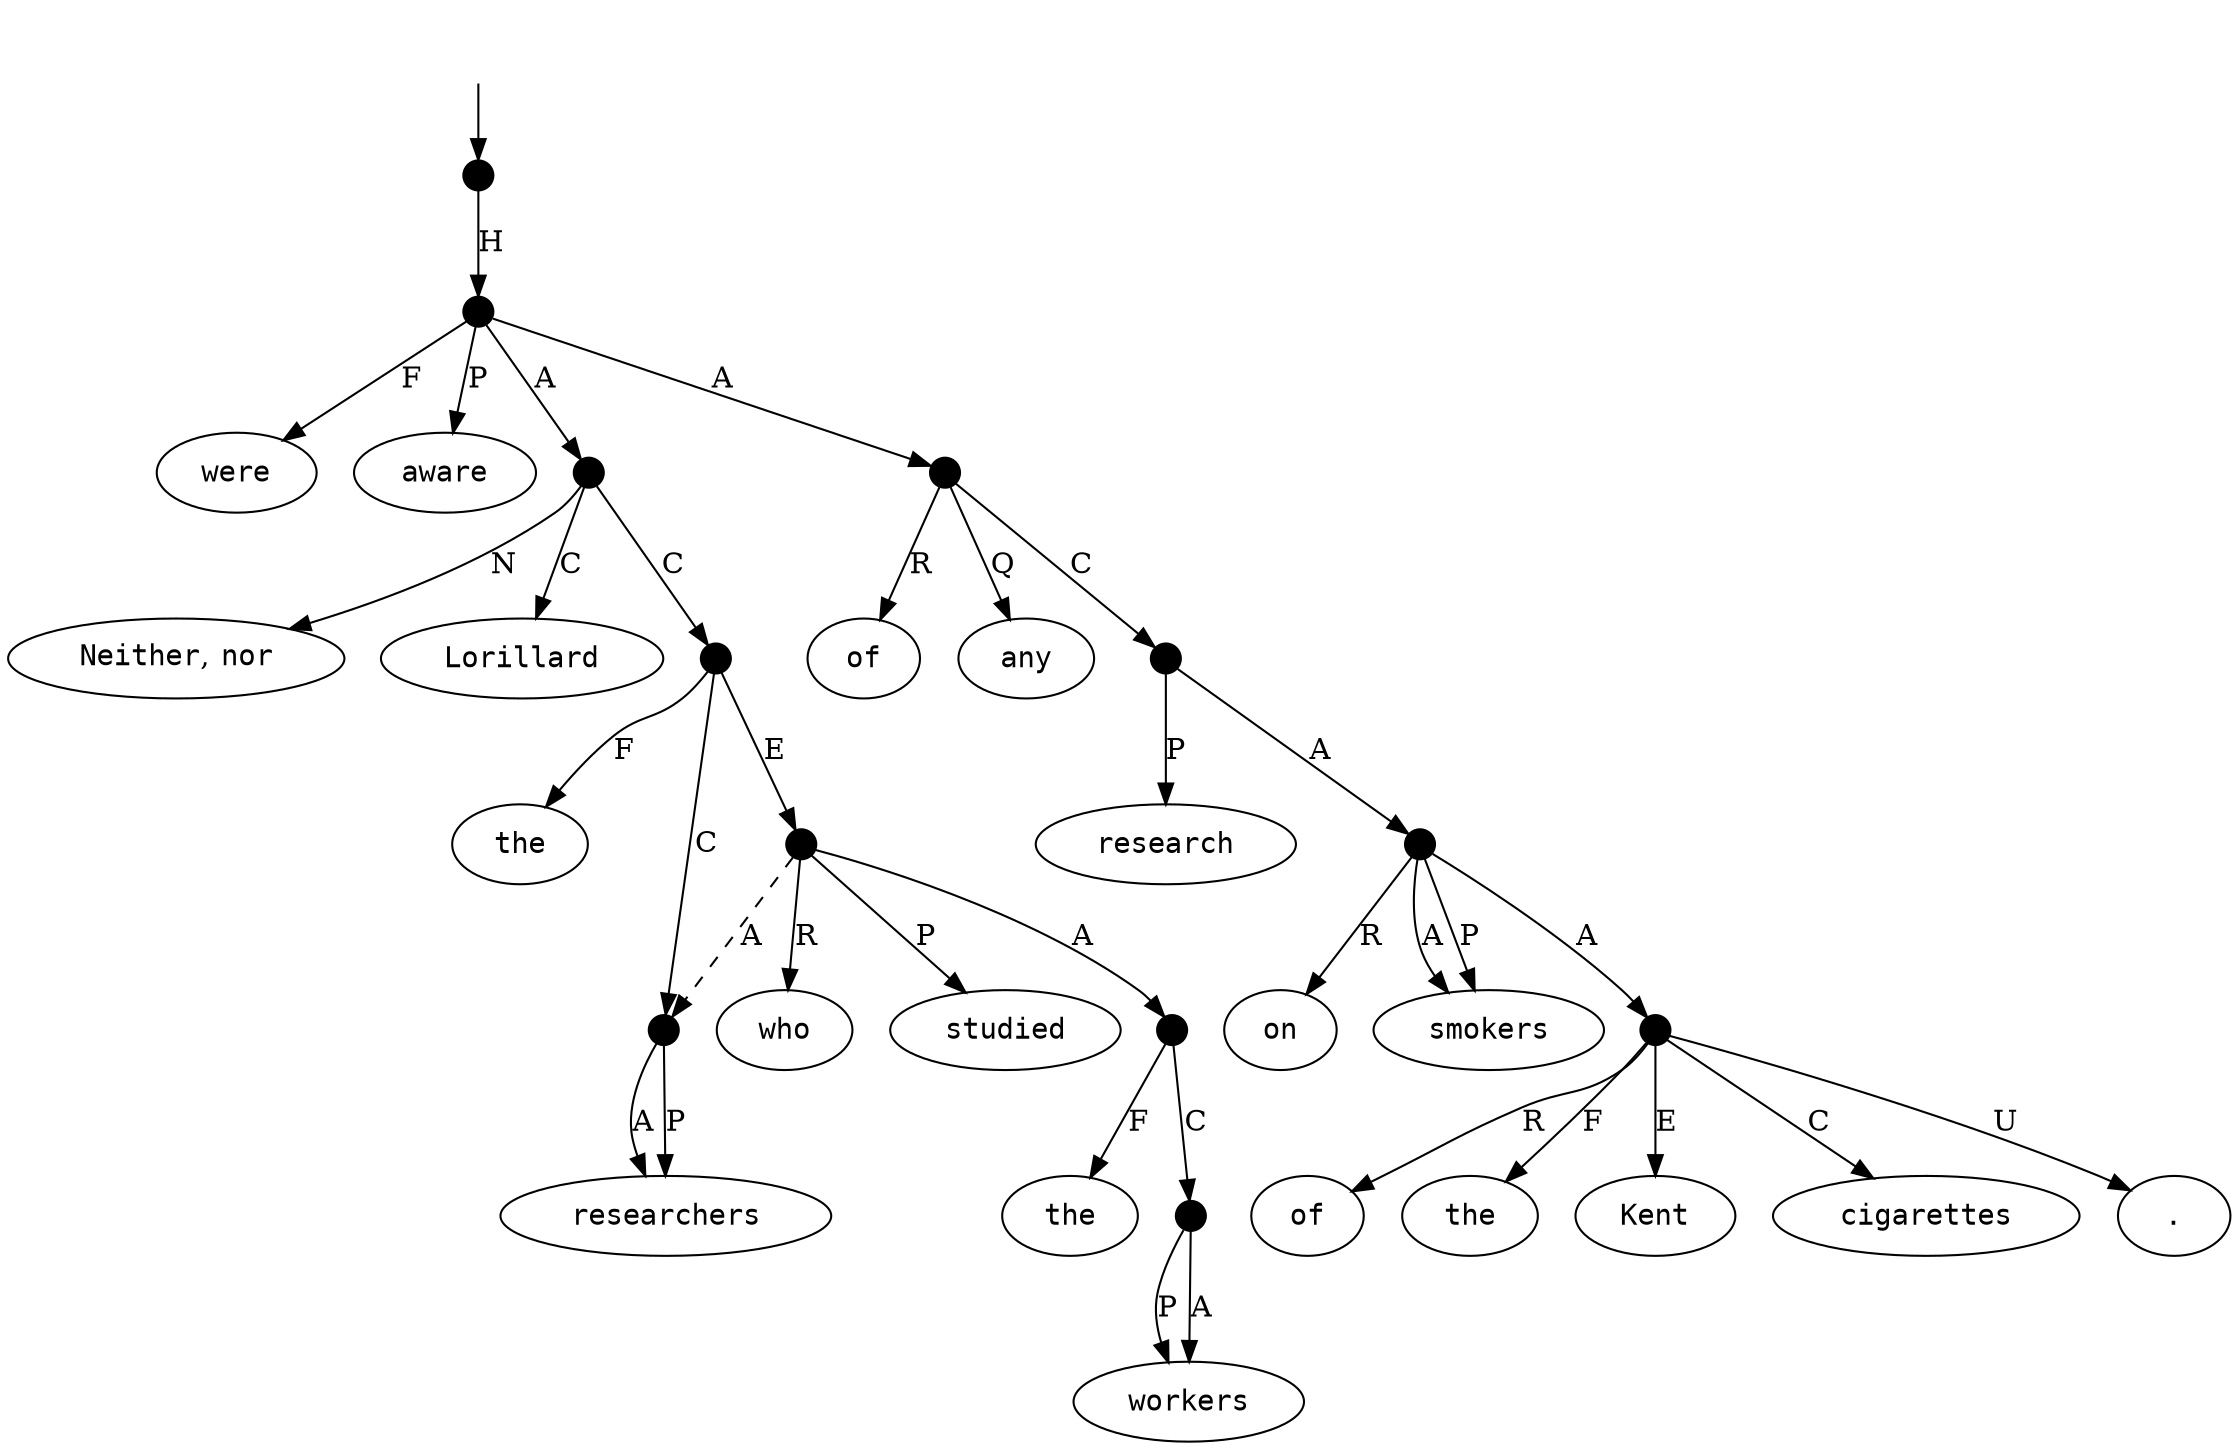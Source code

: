 digraph "20003008" {
  top [ style=invis ];
  top -> 21;
  0 [ label=<<table align="center" border="0" cellspacing="0"><tr><td colspan="2"><font face="Courier">Neither</font>,&nbsp;<font face="Courier">nor</font></td></tr></table>> ];
  1 [ label=<<table align="center" border="0" cellspacing="0"><tr><td colspan="2"><font face="Courier">Lorillard</font></td></tr></table>> ];
  2 [ label=<<table align="center" border="0" cellspacing="0"><tr><td colspan="2"><font face="Courier">the</font></td></tr></table>> ];
  3 [ label=<<table align="center" border="0" cellspacing="0"><tr><td colspan="2"><font face="Courier">researchers</font></td></tr></table>> ];
  4 [ label=<<table align="center" border="0" cellspacing="0"><tr><td colspan="2"><font face="Courier">who</font></td></tr></table>> ];
  5 [ label=<<table align="center" border="0" cellspacing="0"><tr><td colspan="2"><font face="Courier">studied</font></td></tr></table>> ];
  6 [ label=<<table align="center" border="0" cellspacing="0"><tr><td colspan="2"><font face="Courier">the</font></td></tr></table>> ];
  7 [ label=<<table align="center" border="0" cellspacing="0"><tr><td colspan="2"><font face="Courier">workers</font></td></tr></table>> ];
  8 [ label=<<table align="center" border="0" cellspacing="0"><tr><td colspan="2"><font face="Courier">were</font></td></tr></table>> ];
  9 [ label=<<table align="center" border="0" cellspacing="0"><tr><td colspan="2"><font face="Courier">aware</font></td></tr></table>> ];
  10 [ label=<<table align="center" border="0" cellspacing="0"><tr><td colspan="2"><font face="Courier">of</font></td></tr></table>> ];
  11 [ label=<<table align="center" border="0" cellspacing="0"><tr><td colspan="2"><font face="Courier">any</font></td></tr></table>> ];
  12 [ label=<<table align="center" border="0" cellspacing="0"><tr><td colspan="2"><font face="Courier">research</font></td></tr></table>> ];
  13 [ label=<<table align="center" border="0" cellspacing="0"><tr><td colspan="2"><font face="Courier">on</font></td></tr></table>> ];
  14 [ label=<<table align="center" border="0" cellspacing="0"><tr><td colspan="2"><font face="Courier">smokers</font></td></tr></table>> ];
  15 [ label=<<table align="center" border="0" cellspacing="0"><tr><td colspan="2"><font face="Courier">of</font></td></tr></table>> ];
  16 [ label=<<table align="center" border="0" cellspacing="0"><tr><td colspan="2"><font face="Courier">the</font></td></tr></table>> ];
  17 [ label=<<table align="center" border="0" cellspacing="0"><tr><td colspan="2"><font face="Courier">Kent</font></td></tr></table>> ];
  18 [ label=<<table align="center" border="0" cellspacing="0"><tr><td colspan="2"><font face="Courier">cigarettes</font></td></tr></table>> ];
  19 [ label=<<table align="center" border="0" cellspacing="0"><tr><td colspan="2"><font face="Courier">.</font></td></tr></table>> ];
  20 [ shape=point, width=0.2 ];
  21 [ shape=point, width=0.2 ];
  22 [ shape=point, width=0.2 ];
  23 [ shape=point, width=0.2 ];
  24 [ shape=point, width=0.2 ];
  25 [ shape=point, width=0.2 ];
  26 [ shape=point, width=0.2 ];
  27 [ shape=point, width=0.2 ];
  28 [ shape=point, width=0.2 ];
  29 [ shape=point, width=0.2 ];
  30 [ shape=point, width=0.2 ];
  31 [ shape=point, width=0.2 ];
  31 -> 16 [ label="F" ];
  26 -> 27 [ label="C" ];
  28 -> 29 [ label="C" ];
  22 -> 9 [ label="P" ];
  27 -> 7 [ label="P" ];
  25 -> 24 [ label="A", style=dashed ];
  20 -> 1 [ label="C" ];
  30 -> 31 [ label="A" ];
  23 -> 25 [ label="E" ];
  30 -> 14 [ label="A" ];
  24 -> 3 [ label="A" ];
  31 -> 15 [ label="R" ];
  31 -> 17 [ label="E" ];
  25 -> 26 [ label="A" ];
  29 -> 12 [ label="P" ];
  22 -> 28 [ label="A" ];
  31 -> 19 [ label="U" ];
  28 -> 10 [ label="R" ];
  30 -> 14 [ label="P" ];
  23 -> 2 [ label="F" ];
  29 -> 30 [ label="A" ];
  22 -> 20 [ label="A" ];
  30 -> 13 [ label="R" ];
  20 -> 23 [ label="C" ];
  28 -> 11 [ label="Q" ];
  26 -> 6 [ label="F" ];
  25 -> 4 [ label="R" ];
  21 -> 22 [ label="H" ];
  24 -> 3 [ label="P" ];
  22 -> 8 [ label="F" ];
  25 -> 5 [ label="P" ];
  27 -> 7 [ label="A" ];
  23 -> 24 [ label="C" ];
  20 -> 0 [ label="N" ];
  31 -> 18 [ label="C" ];
}

